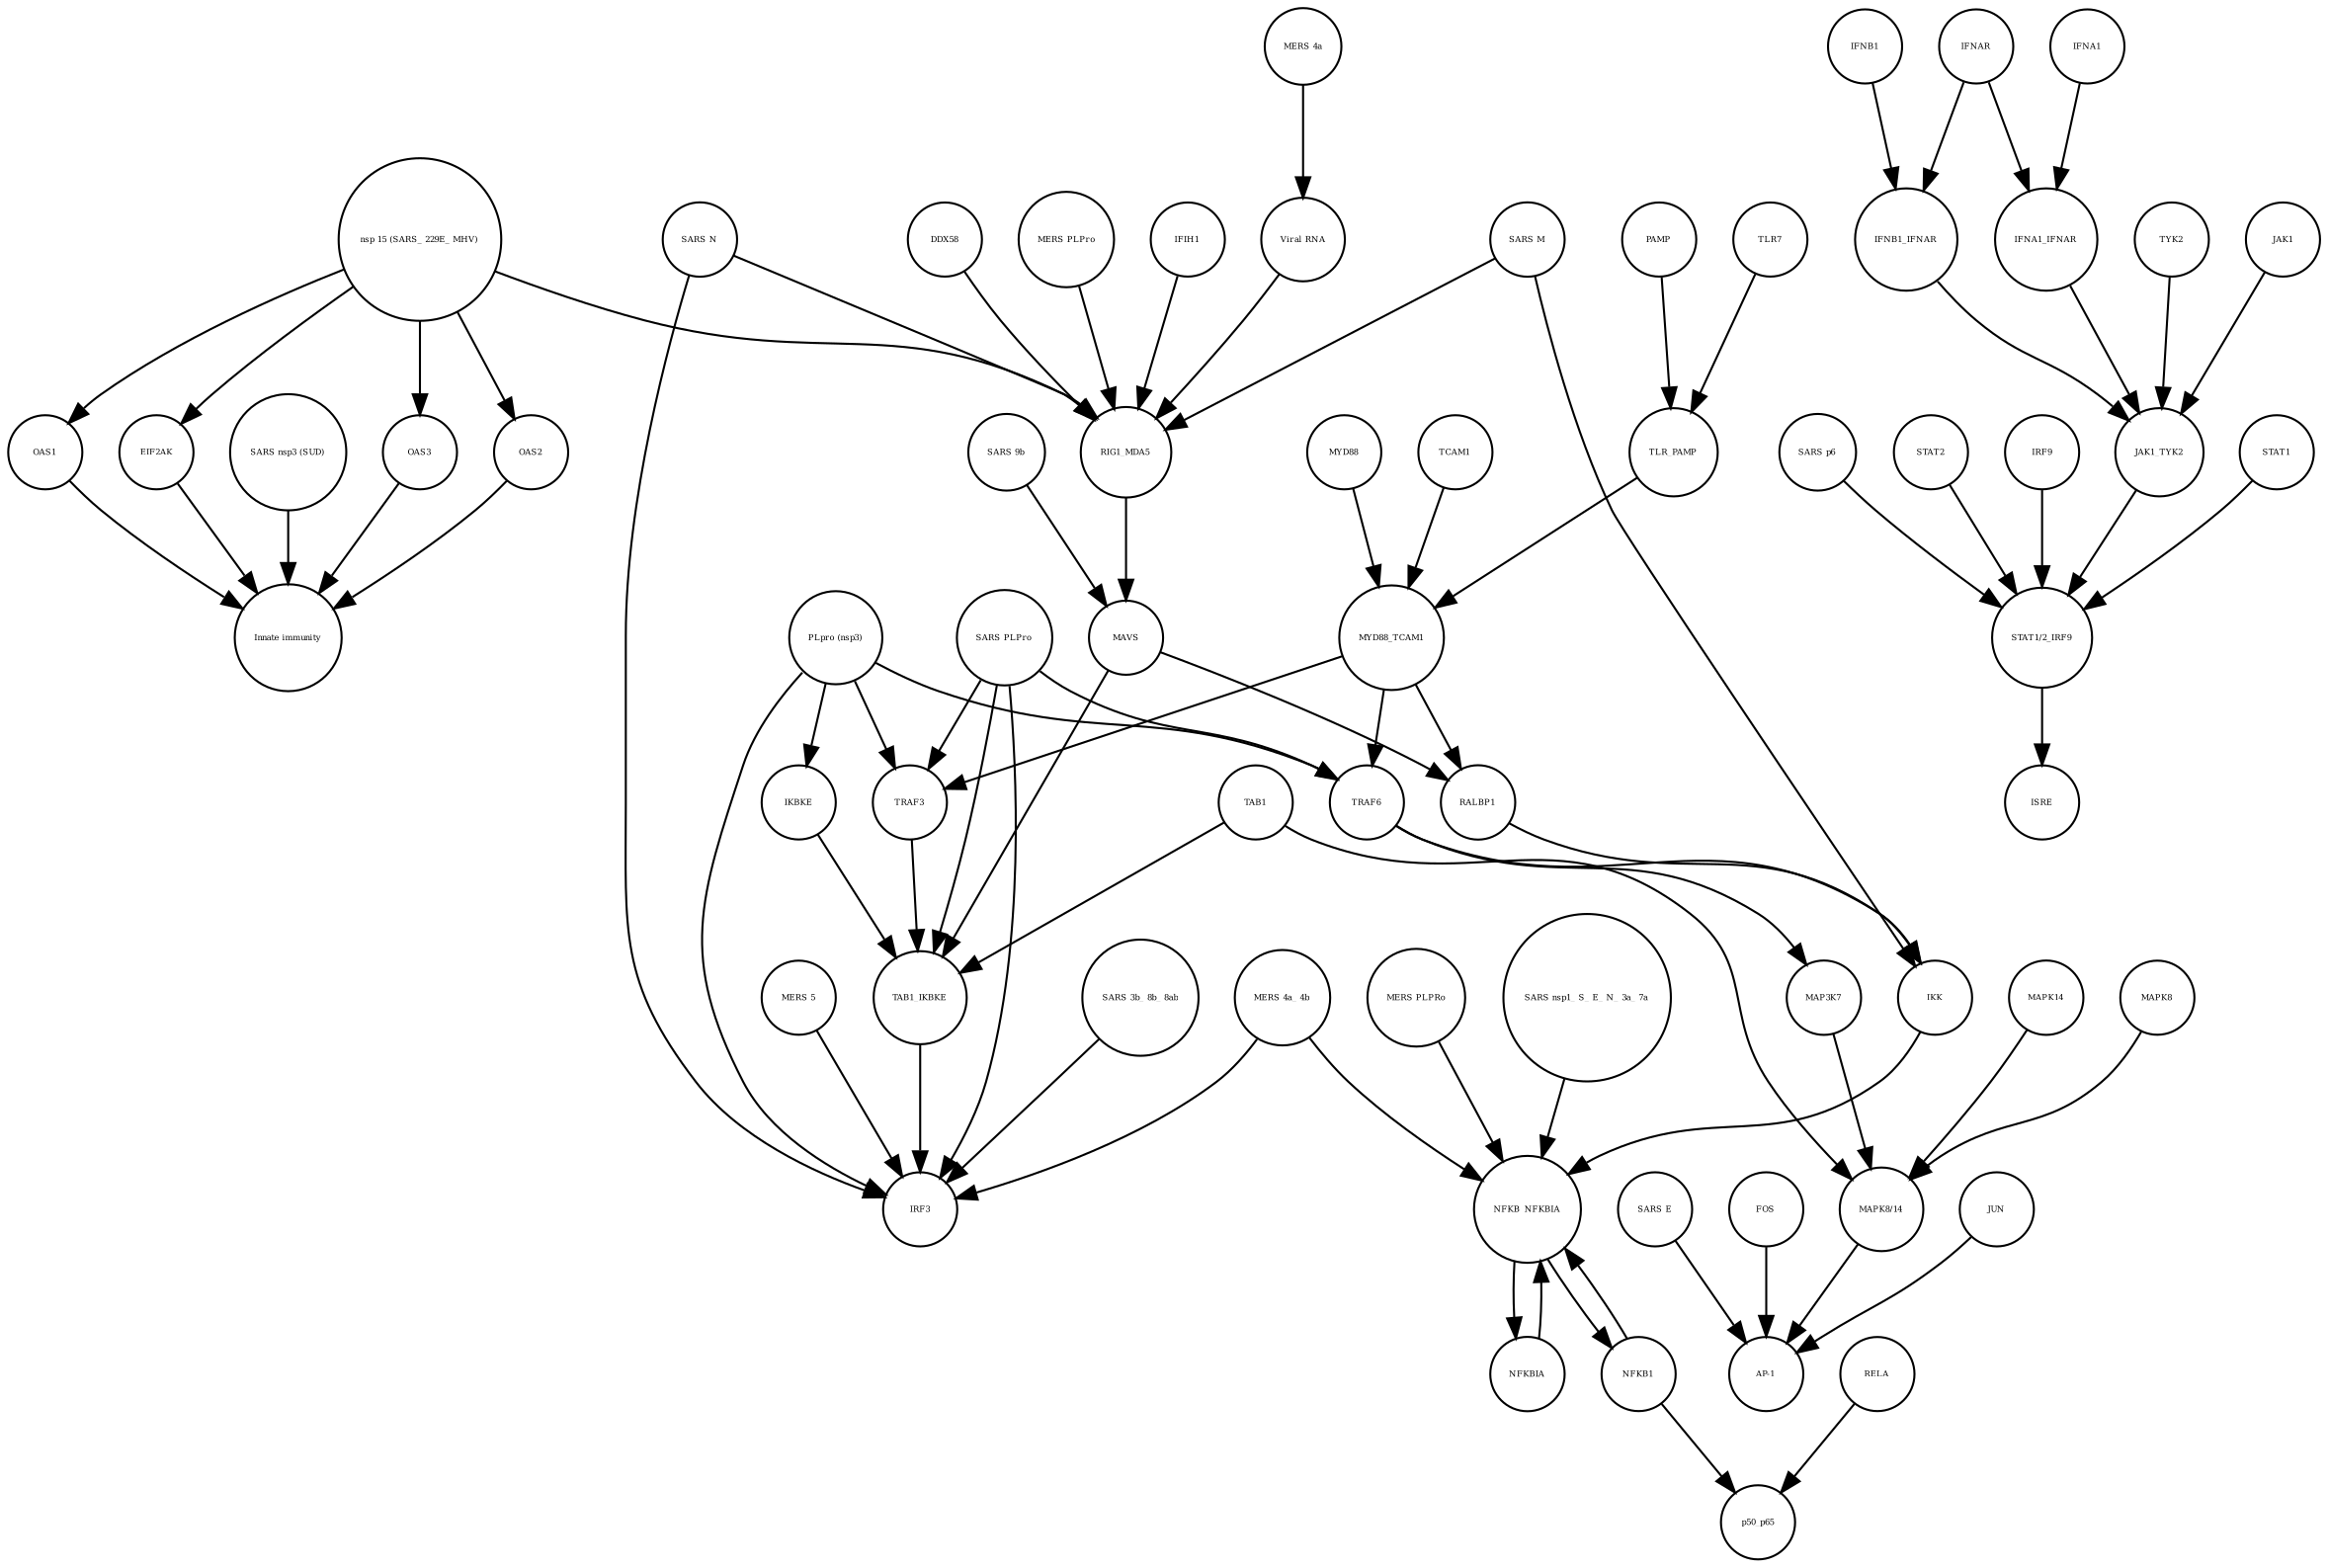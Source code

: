 strict digraph  {
OAS3 [annotation=urn_miriam_pubmed_31226023, bipartite=0, cls=macromolecule, fontsize=4, label=OAS3, shape=circle];
"Innate immunity" [annotation=urn_miriam_pubmed_31226023, bipartite=0, cls=phenotype, fontsize=4, label="Innate immunity", shape=circle];
OAS2 [annotation=urn_miriam_pubmed_31226023, bipartite=0, cls=macromolecule, fontsize=4, label=OAS2, shape=circle];
OAS1 [annotation=urn_miriam_pubmed_31226023, bipartite=0, cls=macromolecule, fontsize=4, label=OAS1, shape=circle];
EIF2AK [annotation=urn_miriam_pubmed_31226023, bipartite=0, cls=macromolecule, fontsize=4, label=EIF2AK, shape=circle];
"SARS nsp3 (SUD)" [annotation=urn_miriam_pubmed_31226023, bipartite=0, cls=macromolecule, fontsize=4, label="SARS nsp3 (SUD)", shape=circle];
"SARS p6" [annotation=urn_miriam_pubmed_31226023, bipartite=0, cls=macromolecule, fontsize=4, label="SARS p6", shape=circle];
JUN [annotation="", bipartite=0, cls=macromolecule, fontsize=4, label=JUN, shape=circle];
IFNB1_IFNAR [annotation=urn_miriam_pubmed_31226023, bipartite=0, cls=complex, fontsize=4, label=IFNB1_IFNAR, shape=circle];
"MAPK8/14" [annotation="", bipartite=0, cls=complex, fontsize=4, label="MAPK8/14", shape=circle];
"SARS M" [annotation=urn_miriam_pubmed_31226023, bipartite=0, cls=macromolecule, fontsize=4, label="SARS M", shape=circle];
TLR_PAMP [annotation="", bipartite=0, cls=complex, fontsize=4, label=TLR_PAMP, shape=circle];
"AP-1" [annotation="", bipartite=0, cls=complex, fontsize=4, label="AP-1", shape=circle];
MAP3K7 [annotation="", bipartite=0, cls=macromolecule, fontsize=4, label=MAP3K7, shape=circle];
TRAF6 [annotation="", bipartite=0, cls=macromolecule, fontsize=4, label=TRAF6, shape=circle];
STAT2 [annotation=urn_miriam_pubmed_31226023, bipartite=0, cls=macromolecule, fontsize=4, label=STAT2, shape=circle];
IFNA1 [annotation="urn_miriam_pubmed_17911435|urn_miriam_pubmed_24362405", bipartite=0, cls=macromolecule, fontsize=4, label=IFNA1, shape=circle];
MAVS [annotation="", bipartite=0, cls=macromolecule, fontsize=4, label=MAVS, shape=circle];
IKK [annotation="", bipartite=0, cls=complex, fontsize=4, label=IKK, shape=circle];
TAB1_IKBKE [annotation="", bipartite=0, cls=complex, fontsize=4, label=TAB1_IKBKE, shape=circle];
RIG1_MDA5 [annotation="", bipartite=0, cls=complex, fontsize=4, label=RIG1_MDA5, shape=circle];
IRF9 [annotation=urn_miriam_pubmed_31226023, bipartite=0, cls=macromolecule, fontsize=4, label=IRF9, shape=circle];
TRAF3 [annotation="", bipartite=0, cls=macromolecule, fontsize=4, label=TRAF3, shape=circle];
"MERS 5" [annotation="", bipartite=0, cls=macromolecule, fontsize=4, label="MERS 5", shape=circle];
TCAM1 [annotation="", bipartite=0, cls=macromolecule, fontsize=4, label=TCAM1, shape=circle];
PAMP [annotation="", bipartite=0, cls="simple chemical", fontsize=4, label=PAMP, shape=circle];
"MERS PLPRo" [annotation="", bipartite=0, cls=macromolecule, fontsize=4, label="MERS PLPRo", shape=circle];
"STAT1/2_IRF9" [annotation=urn_miriam_pubmed_31226023, bipartite=0, cls=complex, fontsize=4, label="STAT1/2_IRF9", shape=circle];
"SARS E" [annotation=urn_miriam_pubmed_31226023, bipartite=0, cls=macromolecule, fontsize=4, label="SARS E", shape=circle];
IKBKE [annotation="", bipartite=0, cls=macromolecule, fontsize=4, label=IKBKE, shape=circle];
"SARS 3b_ 8b_ 8ab" [annotation=urn_miriam_pubmed_31226023, bipartite=0, cls=macromolecule, fontsize=4, label="SARS 3b_ 8b_ 8ab", shape=circle];
"SARS N" [annotation="", bipartite=0, cls=macromolecule, fontsize=4, label="SARS N", shape=circle];
MAPK8 [annotation="", bipartite=0, cls=macromolecule, fontsize=4, label=MAPK8, shape=circle];
IFNAR [annotation=urn_miriam_pubmed_31226023, bipartite=0, cls=complex, fontsize=4, label=IFNAR, shape=circle];
NFKBIA [annotation="", bipartite=0, cls=macromolecule, fontsize=4, label=NFKBIA, shape=circle];
"PLpro (nsp3)" [annotation="", bipartite=0, cls=macromolecule, fontsize=4, label="PLpro (nsp3)", shape=circle];
"MERS 4a_ 4b" [annotation="", bipartite=0, cls=macromolecule, fontsize=4, label="MERS 4a_ 4b", shape=circle];
NFKB1 [annotation="", bipartite=0, cls=macromolecule, fontsize=4, label=NFKB1, shape=circle];
IFNB1 [annotation=urn_miriam_pubmed_24362405, bipartite=0, cls=macromolecule, fontsize=4, label=IFNB1, shape=circle];
DDX58 [annotation="", bipartite=0, cls=macromolecule, fontsize=4, label=DDX58, shape=circle];
"nsp 15 (SARS_ 229E_ MHV)" [annotation=urn_miriam_pubmed_31226023, bipartite=0, cls=macromolecule, fontsize=4, label="nsp 15 (SARS_ 229E_ MHV)", shape=circle];
"MERS PLPro" [annotation="", bipartite=0, cls=macromolecule, fontsize=4, label="MERS PLPro", shape=circle];
RALBP1 [annotation="", bipartite=0, cls=macromolecule, fontsize=4, label=RALBP1, shape=circle];
ISRE [annotation=urn_miriam_pubmed_31226023, bipartite=0, cls=complex, fontsize=4, label=ISRE, shape=circle];
IRF3 [annotation="", bipartite=0, cls=macromolecule, fontsize=4, label=IRF3, shape=circle];
MYD88_TCAM1 [annotation="", bipartite=0, cls=complex, fontsize=4, label=MYD88_TCAM1, shape=circle];
FOS [annotation="", bipartite=0, cls=macromolecule, fontsize=4, label=FOS, shape=circle];
"SARS nsp1_ S_ E_ N_ 3a_ 7a" [annotation=urn_miriam_pubmed_31226023, bipartite=0, cls=macromolecule, fontsize=4, label="SARS nsp1_ S_ E_ N_ 3a_ 7a", shape=circle];
TAB1 [annotation="", bipartite=0, cls=macromolecule, fontsize=4, label=TAB1, shape=circle];
p50_p65 [annotation="", bipartite=0, cls=complex, fontsize=4, label=p50_p65, shape=circle];
IFNA1_IFNAR [annotation=urn_miriam_pubmed_31226023, bipartite=0, cls=complex, fontsize=4, label=IFNA1_IFNAR, shape=circle];
JAK1_TYK2 [annotation=urn_miriam_pubmed_31226023, bipartite=0, cls=complex, fontsize=4, label=JAK1_TYK2, shape=circle];
IFIH1 [annotation="", bipartite=0, cls=macromolecule, fontsize=4, label=IFIH1, shape=circle];
MAPK14 [annotation="", bipartite=0, cls=macromolecule, fontsize=4, label=MAPK14, shape=circle];
"SARS PLPro" [annotation=urn_miriam_pubmed_31226023, bipartite=0, cls=macromolecule, fontsize=4, label="SARS PLPro", shape=circle];
"Viral RNA" [annotation="", bipartite=0, cls="simple chemical", fontsize=4, label="Viral RNA", shape=circle];
TLR7 [annotation="", bipartite=0, cls=macromolecule, fontsize=4, label=TLR7, shape=circle];
"SARS 9b" [annotation=urn_miriam_pubmed_31226023, bipartite=0, cls=macromolecule, fontsize=4, label="SARS 9b", shape=circle];
STAT1 [annotation=urn_miriam_pubmed_31226023, bipartite=0, cls=macromolecule, fontsize=4, label=STAT1, shape=circle];
MYD88 [annotation=urn_miriam_pubmed_31226023, bipartite=0, cls=macromolecule, fontsize=4, label=MYD88, shape=circle];
TYK2 [annotation=urn_miriam_pubmed_31226023, bipartite=0, cls=macromolecule, fontsize=4, label=TYK2, shape=circle];
RELA [annotation="", bipartite=0, cls=macromolecule, fontsize=4, label=RELA, shape=circle];
"MERS 4a" [annotation="", bipartite=0, cls=macromolecule, fontsize=4, label="MERS 4a", shape=circle];
JAK1 [annotation=urn_miriam_pubmed_31226023, bipartite=0, cls=macromolecule, fontsize=4, label=JAK1, shape=circle];
NFKB_NFKBIA [annotation="", bipartite=0, cls=complex, fontsize=4, label=NFKB_NFKBIA, shape=circle];
OAS3 -> "Innate immunity"  [annotation="", interaction_type=stimulation];
OAS2 -> "Innate immunity"  [annotation="", interaction_type=stimulation];
OAS1 -> "Innate immunity"  [annotation="", interaction_type=stimulation];
EIF2AK -> "Innate immunity"  [annotation="", interaction_type=stimulation];
"SARS nsp3 (SUD)" -> "Innate immunity"  [annotation="", interaction_type=inhibition];
"SARS p6" -> "STAT1/2_IRF9"  [annotation=urn_miriam_pubmed_31226023, interaction_type=inhibition];
JUN -> "AP-1"  [annotation="", interaction_type=production];
IFNB1_IFNAR -> JAK1_TYK2  [annotation=urn_miriam_pubmed_31226023, interaction_type=catalysis];
"MAPK8/14" -> "AP-1"  [annotation="", interaction_type=catalysis];
"SARS M" -> RIG1_MDA5  [annotation="", interaction_type=inhibition];
"SARS M" -> IKK  [annotation="", interaction_type=inhibition];
TLR_PAMP -> MYD88_TCAM1  [annotation="", interaction_type=catalysis];
MAP3K7 -> "MAPK8/14"  [annotation="", interaction_type=catalysis];
TRAF6 -> MAP3K7  [annotation="", interaction_type=catalysis];
TRAF6 -> IKK  [annotation="", interaction_type=catalysis];
STAT2 -> "STAT1/2_IRF9"  [annotation="", interaction_type=production];
IFNA1 -> IFNA1_IFNAR  [annotation="", interaction_type=production];
MAVS -> TAB1_IKBKE  [annotation="", interaction_type=catalysis];
MAVS -> RALBP1  [annotation="", interaction_type=catalysis];
IKK -> NFKB_NFKBIA  [annotation="", interaction_type=inhibition];
TAB1_IKBKE -> IRF3  [annotation="", interaction_type=catalysis];
RIG1_MDA5 -> MAVS  [annotation="", interaction_type=catalysis];
IRF9 -> "STAT1/2_IRF9"  [annotation="", interaction_type=production];
TRAF3 -> TAB1_IKBKE  [annotation="", interaction_type=catalysis];
"MERS 5" -> IRF3  [annotation="", interaction_type=inhibition];
TCAM1 -> MYD88_TCAM1  [annotation="", interaction_type=production];
PAMP -> TLR_PAMP  [annotation="", interaction_type=production];
"MERS PLPRo" -> NFKB_NFKBIA  [annotation="", interaction_type=inhibition];
"STAT1/2_IRF9" -> ISRE  [annotation="", interaction_type=production];
"SARS E" -> "AP-1"  [annotation="", interaction_type=catalysis];
IKBKE -> TAB1_IKBKE  [annotation="", interaction_type=production];
"SARS 3b_ 8b_ 8ab" -> IRF3  [annotation="", interaction_type=inhibition];
"SARS N" -> IRF3  [annotation="", interaction_type=inhibition];
"SARS N" -> RIG1_MDA5  [annotation="", interaction_type=inhibition];
MAPK8 -> "MAPK8/14"  [annotation="", interaction_type=production];
IFNAR -> IFNB1_IFNAR  [annotation="", interaction_type=production];
IFNAR -> IFNA1_IFNAR  [annotation="", interaction_type=production];
NFKBIA -> NFKB_NFKBIA  [annotation="", interaction_type=production];
"PLpro (nsp3)" -> TRAF3  [annotation="", interaction_type=inhibition];
"PLpro (nsp3)" -> IKBKE  [annotation="", interaction_type=inhibition];
"PLpro (nsp3)" -> TRAF6  [annotation=urn_miriam_pubmed_31226023, interaction_type=inhibition];
"PLpro (nsp3)" -> IRF3  [annotation="", interaction_type=inhibition];
"MERS 4a_ 4b" -> IRF3  [annotation="", interaction_type=inhibition];
"MERS 4a_ 4b" -> NFKB_NFKBIA  [annotation="", interaction_type=inhibition];
NFKB1 -> p50_p65  [annotation="", interaction_type=production];
NFKB1 -> NFKB_NFKBIA  [annotation="", interaction_type=production];
IFNB1 -> IFNB1_IFNAR  [annotation="", interaction_type=production];
DDX58 -> RIG1_MDA5  [annotation="", interaction_type=production];
"nsp 15 (SARS_ 229E_ MHV)" -> OAS3  [annotation="", interaction_type=inhibition];
"nsp 15 (SARS_ 229E_ MHV)" -> OAS2  [annotation="", interaction_type=inhibition];
"nsp 15 (SARS_ 229E_ MHV)" -> OAS1  [annotation="", interaction_type=inhibition];
"nsp 15 (SARS_ 229E_ MHV)" -> EIF2AK  [annotation="", interaction_type=inhibition];
"nsp 15 (SARS_ 229E_ MHV)" -> RIG1_MDA5  [annotation="", interaction_type=inhibition];
"MERS PLPro" -> RIG1_MDA5  [annotation="", interaction_type=inhibition];
RALBP1 -> IKK  [annotation="", interaction_type=catalysis];
MYD88_TCAM1 -> TRAF3  [annotation="", interaction_type=catalysis];
MYD88_TCAM1 -> TRAF6  [annotation=urn_miriam_pubmed_31226023, interaction_type=catalysis];
MYD88_TCAM1 -> RALBP1  [annotation="", interaction_type=catalysis];
FOS -> "AP-1"  [annotation="", interaction_type=production];
"SARS nsp1_ S_ E_ N_ 3a_ 7a" -> NFKB_NFKBIA  [annotation="", interaction_type=catalysis];
TAB1 -> "MAPK8/14"  [annotation="", interaction_type=catalysis];
TAB1 -> TAB1_IKBKE  [annotation="", interaction_type=production];
IFNA1_IFNAR -> JAK1_TYK2  [annotation=urn_miriam_pubmed_31226023, interaction_type=catalysis];
JAK1_TYK2 -> "STAT1/2_IRF9"  [annotation=urn_miriam_pubmed_31226023, interaction_type=catalysis];
IFIH1 -> RIG1_MDA5  [annotation="", interaction_type=production];
MAPK14 -> "MAPK8/14"  [annotation="", interaction_type=production];
"SARS PLPro" -> TRAF3  [annotation="", interaction_type=inhibition];
"SARS PLPro" -> TRAF6  [annotation=urn_miriam_pubmed_31226023, interaction_type=inhibition];
"SARS PLPro" -> TAB1_IKBKE  [annotation="", interaction_type=inhibition];
"SARS PLPro" -> IRF3  [annotation="", interaction_type=inhibition];
"Viral RNA" -> RIG1_MDA5  [annotation="", interaction_type=catalysis];
TLR7 -> TLR_PAMP  [annotation="", interaction_type=production];
"SARS 9b" -> MAVS  [annotation="", interaction_type=inhibition];
STAT1 -> "STAT1/2_IRF9"  [annotation="", interaction_type=production];
MYD88 -> MYD88_TCAM1  [annotation="", interaction_type=production];
TYK2 -> JAK1_TYK2  [annotation="", interaction_type=production];
RELA -> p50_p65  [annotation="", interaction_type=production];
"MERS 4a" -> "Viral RNA"  [annotation="", interaction_type=inhibition];
JAK1 -> JAK1_TYK2  [annotation="", interaction_type=production];
NFKB_NFKBIA -> NFKB1  [annotation="", interaction_type=production];
NFKB_NFKBIA -> NFKBIA  [annotation="", interaction_type=production];
}
